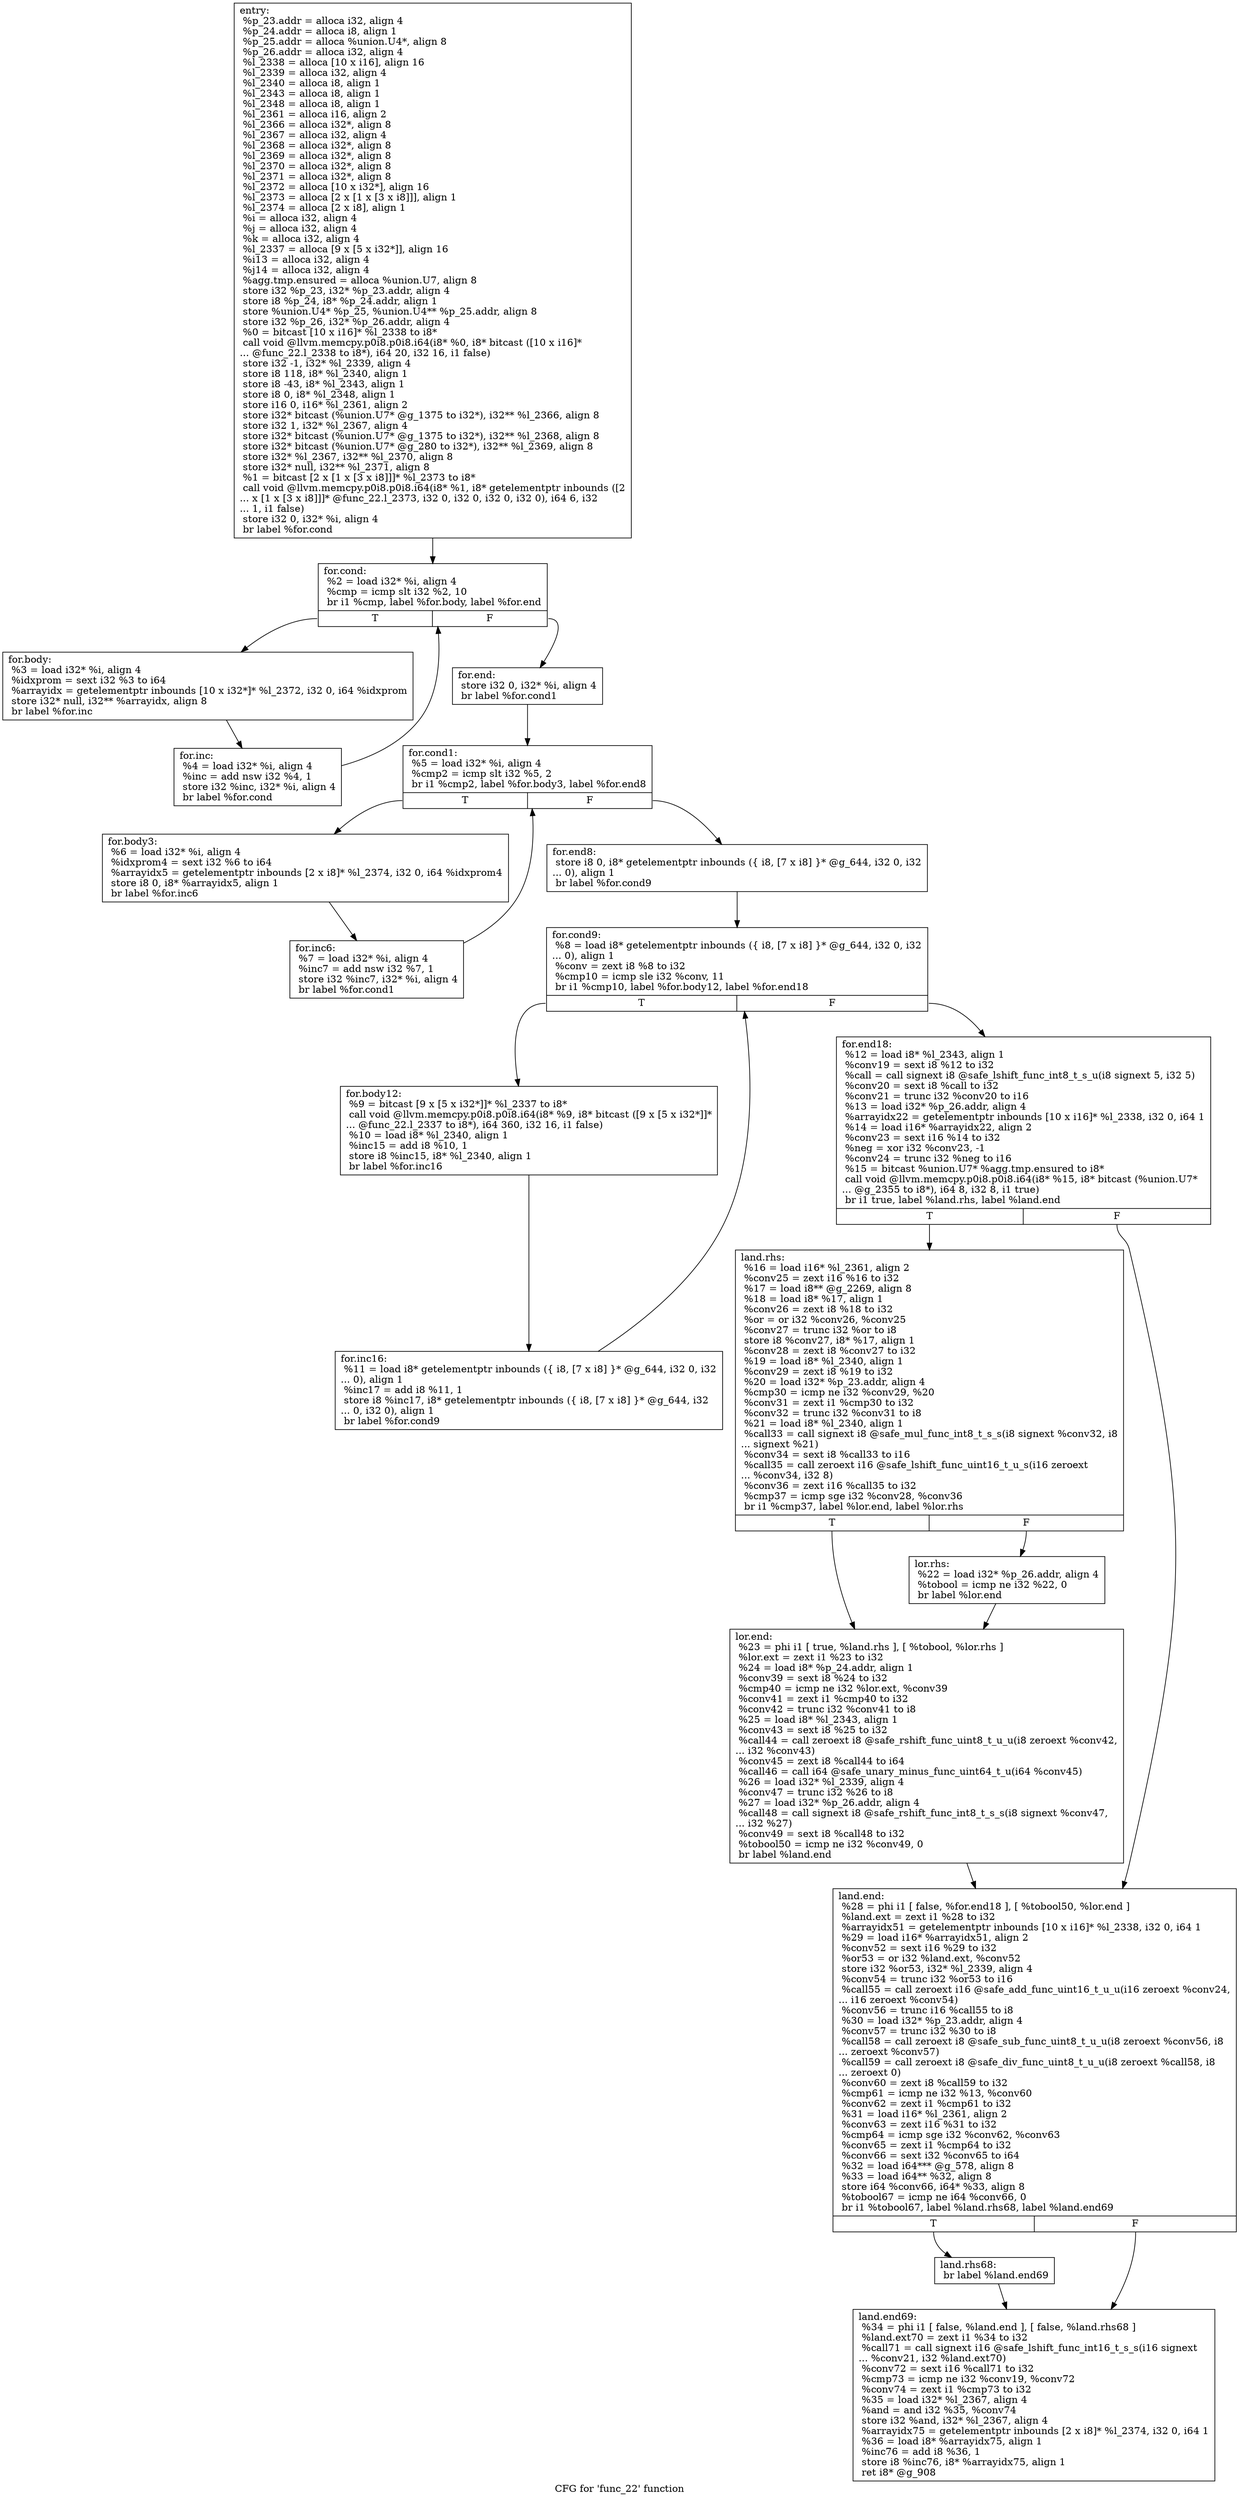 digraph "CFG for 'func_22' function" {
	label="CFG for 'func_22' function";

	Node0xa37bd60 [shape=record,label="{entry:\l  %p_23.addr = alloca i32, align 4\l  %p_24.addr = alloca i8, align 1\l  %p_25.addr = alloca %union.U4*, align 8\l  %p_26.addr = alloca i32, align 4\l  %l_2338 = alloca [10 x i16], align 16\l  %l_2339 = alloca i32, align 4\l  %l_2340 = alloca i8, align 1\l  %l_2343 = alloca i8, align 1\l  %l_2348 = alloca i8, align 1\l  %l_2361 = alloca i16, align 2\l  %l_2366 = alloca i32*, align 8\l  %l_2367 = alloca i32, align 4\l  %l_2368 = alloca i32*, align 8\l  %l_2369 = alloca i32*, align 8\l  %l_2370 = alloca i32*, align 8\l  %l_2371 = alloca i32*, align 8\l  %l_2372 = alloca [10 x i32*], align 16\l  %l_2373 = alloca [2 x [1 x [3 x i8]]], align 1\l  %l_2374 = alloca [2 x i8], align 1\l  %i = alloca i32, align 4\l  %j = alloca i32, align 4\l  %k = alloca i32, align 4\l  %l_2337 = alloca [9 x [5 x i32*]], align 16\l  %i13 = alloca i32, align 4\l  %j14 = alloca i32, align 4\l  %agg.tmp.ensured = alloca %union.U7, align 8\l  store i32 %p_23, i32* %p_23.addr, align 4\l  store i8 %p_24, i8* %p_24.addr, align 1\l  store %union.U4* %p_25, %union.U4** %p_25.addr, align 8\l  store i32 %p_26, i32* %p_26.addr, align 4\l  %0 = bitcast [10 x i16]* %l_2338 to i8*\l  call void @llvm.memcpy.p0i8.p0i8.i64(i8* %0, i8* bitcast ([10 x i16]*\l... @func_22.l_2338 to i8*), i64 20, i32 16, i1 false)\l  store i32 -1, i32* %l_2339, align 4\l  store i8 118, i8* %l_2340, align 1\l  store i8 -43, i8* %l_2343, align 1\l  store i8 0, i8* %l_2348, align 1\l  store i16 0, i16* %l_2361, align 2\l  store i32* bitcast (%union.U7* @g_1375 to i32*), i32** %l_2366, align 8\l  store i32 1, i32* %l_2367, align 4\l  store i32* bitcast (%union.U7* @g_1375 to i32*), i32** %l_2368, align 8\l  store i32* bitcast (%union.U7* @g_280 to i32*), i32** %l_2369, align 8\l  store i32* %l_2367, i32** %l_2370, align 8\l  store i32* null, i32** %l_2371, align 8\l  %1 = bitcast [2 x [1 x [3 x i8]]]* %l_2373 to i8*\l  call void @llvm.memcpy.p0i8.p0i8.i64(i8* %1, i8* getelementptr inbounds ([2\l... x [1 x [3 x i8]]]* @func_22.l_2373, i32 0, i32 0, i32 0, i32 0), i64 6, i32\l... 1, i1 false)\l  store i32 0, i32* %i, align 4\l  br label %for.cond\l}"];
	Node0xa37bd60 -> Node0xa37bd90;
	Node0xa37bd90 [shape=record,label="{for.cond:                                         \l  %2 = load i32* %i, align 4\l  %cmp = icmp slt i32 %2, 10\l  br i1 %cmp, label %for.body, label %for.end\l|{<s0>T|<s1>F}}"];
	Node0xa37bd90:s0 -> Node0xa37bdc0;
	Node0xa37bd90:s1 -> Node0xa37be20;
	Node0xa37bdc0 [shape=record,label="{for.body:                                         \l  %3 = load i32* %i, align 4\l  %idxprom = sext i32 %3 to i64\l  %arrayidx = getelementptr inbounds [10 x i32*]* %l_2372, i32 0, i64 %idxprom\l  store i32* null, i32** %arrayidx, align 8\l  br label %for.inc\l}"];
	Node0xa37bdc0 -> Node0xa37bdf0;
	Node0xa37bdf0 [shape=record,label="{for.inc:                                          \l  %4 = load i32* %i, align 4\l  %inc = add nsw i32 %4, 1\l  store i32 %inc, i32* %i, align 4\l  br label %for.cond\l}"];
	Node0xa37bdf0 -> Node0xa37bd90;
	Node0xa37be20 [shape=record,label="{for.end:                                          \l  store i32 0, i32* %i, align 4\l  br label %for.cond1\l}"];
	Node0xa37be20 -> Node0xa37be50;
	Node0xa37be50 [shape=record,label="{for.cond1:                                        \l  %5 = load i32* %i, align 4\l  %cmp2 = icmp slt i32 %5, 2\l  br i1 %cmp2, label %for.body3, label %for.end8\l|{<s0>T|<s1>F}}"];
	Node0xa37be50:s0 -> Node0xa37be80;
	Node0xa37be50:s1 -> Node0xa37bee0;
	Node0xa37be80 [shape=record,label="{for.body3:                                        \l  %6 = load i32* %i, align 4\l  %idxprom4 = sext i32 %6 to i64\l  %arrayidx5 = getelementptr inbounds [2 x i8]* %l_2374, i32 0, i64 %idxprom4\l  store i8 0, i8* %arrayidx5, align 1\l  br label %for.inc6\l}"];
	Node0xa37be80 -> Node0xa37beb0;
	Node0xa37beb0 [shape=record,label="{for.inc6:                                         \l  %7 = load i32* %i, align 4\l  %inc7 = add nsw i32 %7, 1\l  store i32 %inc7, i32* %i, align 4\l  br label %for.cond1\l}"];
	Node0xa37beb0 -> Node0xa37be50;
	Node0xa37bee0 [shape=record,label="{for.end8:                                         \l  store i8 0, i8* getelementptr inbounds (\{ i8, [7 x i8] \}* @g_644, i32 0, i32\l... 0), align 1\l  br label %for.cond9\l}"];
	Node0xa37bee0 -> Node0xa37bf10;
	Node0xa37bf10 [shape=record,label="{for.cond9:                                        \l  %8 = load i8* getelementptr inbounds (\{ i8, [7 x i8] \}* @g_644, i32 0, i32\l... 0), align 1\l  %conv = zext i8 %8 to i32\l  %cmp10 = icmp sle i32 %conv, 11\l  br i1 %cmp10, label %for.body12, label %for.end18\l|{<s0>T|<s1>F}}"];
	Node0xa37bf10:s0 -> Node0xa37bf40;
	Node0xa37bf10:s1 -> Node0xa37bfa0;
	Node0xa37bf40 [shape=record,label="{for.body12:                                       \l  %9 = bitcast [9 x [5 x i32*]]* %l_2337 to i8*\l  call void @llvm.memcpy.p0i8.p0i8.i64(i8* %9, i8* bitcast ([9 x [5 x i32*]]*\l... @func_22.l_2337 to i8*), i64 360, i32 16, i1 false)\l  %10 = load i8* %l_2340, align 1\l  %inc15 = add i8 %10, 1\l  store i8 %inc15, i8* %l_2340, align 1\l  br label %for.inc16\l}"];
	Node0xa37bf40 -> Node0xa37bf70;
	Node0xa37bf70 [shape=record,label="{for.inc16:                                        \l  %11 = load i8* getelementptr inbounds (\{ i8, [7 x i8] \}* @g_644, i32 0, i32\l... 0), align 1\l  %inc17 = add i8 %11, 1\l  store i8 %inc17, i8* getelementptr inbounds (\{ i8, [7 x i8] \}* @g_644, i32\l... 0, i32 0), align 1\l  br label %for.cond9\l}"];
	Node0xa37bf70 -> Node0xa37bf10;
	Node0xa37bfa0 [shape=record,label="{for.end18:                                        \l  %12 = load i8* %l_2343, align 1\l  %conv19 = sext i8 %12 to i32\l  %call = call signext i8 @safe_lshift_func_int8_t_s_u(i8 signext 5, i32 5)\l  %conv20 = sext i8 %call to i32\l  %conv21 = trunc i32 %conv20 to i16\l  %13 = load i32* %p_26.addr, align 4\l  %arrayidx22 = getelementptr inbounds [10 x i16]* %l_2338, i32 0, i64 1\l  %14 = load i16* %arrayidx22, align 2\l  %conv23 = sext i16 %14 to i32\l  %neg = xor i32 %conv23, -1\l  %conv24 = trunc i32 %neg to i16\l  %15 = bitcast %union.U7* %agg.tmp.ensured to i8*\l  call void @llvm.memcpy.p0i8.p0i8.i64(i8* %15, i8* bitcast (%union.U7*\l... @g_2355 to i8*), i64 8, i32 8, i1 true)\l  br i1 true, label %land.rhs, label %land.end\l|{<s0>T|<s1>F}}"];
	Node0xa37bfa0:s0 -> Node0xa37bfd0;
	Node0xa37bfa0:s1 -> Node0xa37c060;
	Node0xa37bfd0 [shape=record,label="{land.rhs:                                         \l  %16 = load i16* %l_2361, align 2\l  %conv25 = zext i16 %16 to i32\l  %17 = load i8** @g_2269, align 8\l  %18 = load i8* %17, align 1\l  %conv26 = zext i8 %18 to i32\l  %or = or i32 %conv26, %conv25\l  %conv27 = trunc i32 %or to i8\l  store i8 %conv27, i8* %17, align 1\l  %conv28 = zext i8 %conv27 to i32\l  %19 = load i8* %l_2340, align 1\l  %conv29 = zext i8 %19 to i32\l  %20 = load i32* %p_23.addr, align 4\l  %cmp30 = icmp ne i32 %conv29, %20\l  %conv31 = zext i1 %cmp30 to i32\l  %conv32 = trunc i32 %conv31 to i8\l  %21 = load i8* %l_2340, align 1\l  %call33 = call signext i8 @safe_mul_func_int8_t_s_s(i8 signext %conv32, i8\l... signext %21)\l  %conv34 = sext i8 %call33 to i16\l  %call35 = call zeroext i16 @safe_lshift_func_uint16_t_u_s(i16 zeroext\l... %conv34, i32 8)\l  %conv36 = zext i16 %call35 to i32\l  %cmp37 = icmp sge i32 %conv28, %conv36\l  br i1 %cmp37, label %lor.end, label %lor.rhs\l|{<s0>T|<s1>F}}"];
	Node0xa37bfd0:s0 -> Node0xa37c030;
	Node0xa37bfd0:s1 -> Node0xa37c000;
	Node0xa37c000 [shape=record,label="{lor.rhs:                                          \l  %22 = load i32* %p_26.addr, align 4\l  %tobool = icmp ne i32 %22, 0\l  br label %lor.end\l}"];
	Node0xa37c000 -> Node0xa37c030;
	Node0xa37c030 [shape=record,label="{lor.end:                                          \l  %23 = phi i1 [ true, %land.rhs ], [ %tobool, %lor.rhs ]\l  %lor.ext = zext i1 %23 to i32\l  %24 = load i8* %p_24.addr, align 1\l  %conv39 = sext i8 %24 to i32\l  %cmp40 = icmp ne i32 %lor.ext, %conv39\l  %conv41 = zext i1 %cmp40 to i32\l  %conv42 = trunc i32 %conv41 to i8\l  %25 = load i8* %l_2343, align 1\l  %conv43 = sext i8 %25 to i32\l  %call44 = call zeroext i8 @safe_rshift_func_uint8_t_u_u(i8 zeroext %conv42,\l... i32 %conv43)\l  %conv45 = zext i8 %call44 to i64\l  %call46 = call i64 @safe_unary_minus_func_uint64_t_u(i64 %conv45)\l  %26 = load i32* %l_2339, align 4\l  %conv47 = trunc i32 %26 to i8\l  %27 = load i32* %p_26.addr, align 4\l  %call48 = call signext i8 @safe_rshift_func_int8_t_s_s(i8 signext %conv47,\l... i32 %27)\l  %conv49 = sext i8 %call48 to i32\l  %tobool50 = icmp ne i32 %conv49, 0\l  br label %land.end\l}"];
	Node0xa37c030 -> Node0xa37c060;
	Node0xa37c060 [shape=record,label="{land.end:                                         \l  %28 = phi i1 [ false, %for.end18 ], [ %tobool50, %lor.end ]\l  %land.ext = zext i1 %28 to i32\l  %arrayidx51 = getelementptr inbounds [10 x i16]* %l_2338, i32 0, i64 1\l  %29 = load i16* %arrayidx51, align 2\l  %conv52 = sext i16 %29 to i32\l  %or53 = or i32 %land.ext, %conv52\l  store i32 %or53, i32* %l_2339, align 4\l  %conv54 = trunc i32 %or53 to i16\l  %call55 = call zeroext i16 @safe_add_func_uint16_t_u_u(i16 zeroext %conv24,\l... i16 zeroext %conv54)\l  %conv56 = trunc i16 %call55 to i8\l  %30 = load i32* %p_23.addr, align 4\l  %conv57 = trunc i32 %30 to i8\l  %call58 = call zeroext i8 @safe_sub_func_uint8_t_u_u(i8 zeroext %conv56, i8\l... zeroext %conv57)\l  %call59 = call zeroext i8 @safe_div_func_uint8_t_u_u(i8 zeroext %call58, i8\l... zeroext 0)\l  %conv60 = zext i8 %call59 to i32\l  %cmp61 = icmp ne i32 %13, %conv60\l  %conv62 = zext i1 %cmp61 to i32\l  %31 = load i16* %l_2361, align 2\l  %conv63 = zext i16 %31 to i32\l  %cmp64 = icmp sge i32 %conv62, %conv63\l  %conv65 = zext i1 %cmp64 to i32\l  %conv66 = sext i32 %conv65 to i64\l  %32 = load i64*** @g_578, align 8\l  %33 = load i64** %32, align 8\l  store i64 %conv66, i64* %33, align 8\l  %tobool67 = icmp ne i64 %conv66, 0\l  br i1 %tobool67, label %land.rhs68, label %land.end69\l|{<s0>T|<s1>F}}"];
	Node0xa37c060:s0 -> Node0xa37c090;
	Node0xa37c060:s1 -> Node0xa37c0c0;
	Node0xa37c090 [shape=record,label="{land.rhs68:                                       \l  br label %land.end69\l}"];
	Node0xa37c090 -> Node0xa37c0c0;
	Node0xa37c0c0 [shape=record,label="{land.end69:                                       \l  %34 = phi i1 [ false, %land.end ], [ false, %land.rhs68 ]\l  %land.ext70 = zext i1 %34 to i32\l  %call71 = call signext i16 @safe_lshift_func_int16_t_s_s(i16 signext\l... %conv21, i32 %land.ext70)\l  %conv72 = sext i16 %call71 to i32\l  %cmp73 = icmp ne i32 %conv19, %conv72\l  %conv74 = zext i1 %cmp73 to i32\l  %35 = load i32* %l_2367, align 4\l  %and = and i32 %35, %conv74\l  store i32 %and, i32* %l_2367, align 4\l  %arrayidx75 = getelementptr inbounds [2 x i8]* %l_2374, i32 0, i64 1\l  %36 = load i8* %arrayidx75, align 1\l  %inc76 = add i8 %36, 1\l  store i8 %inc76, i8* %arrayidx75, align 1\l  ret i8* @g_908\l}"];
}
